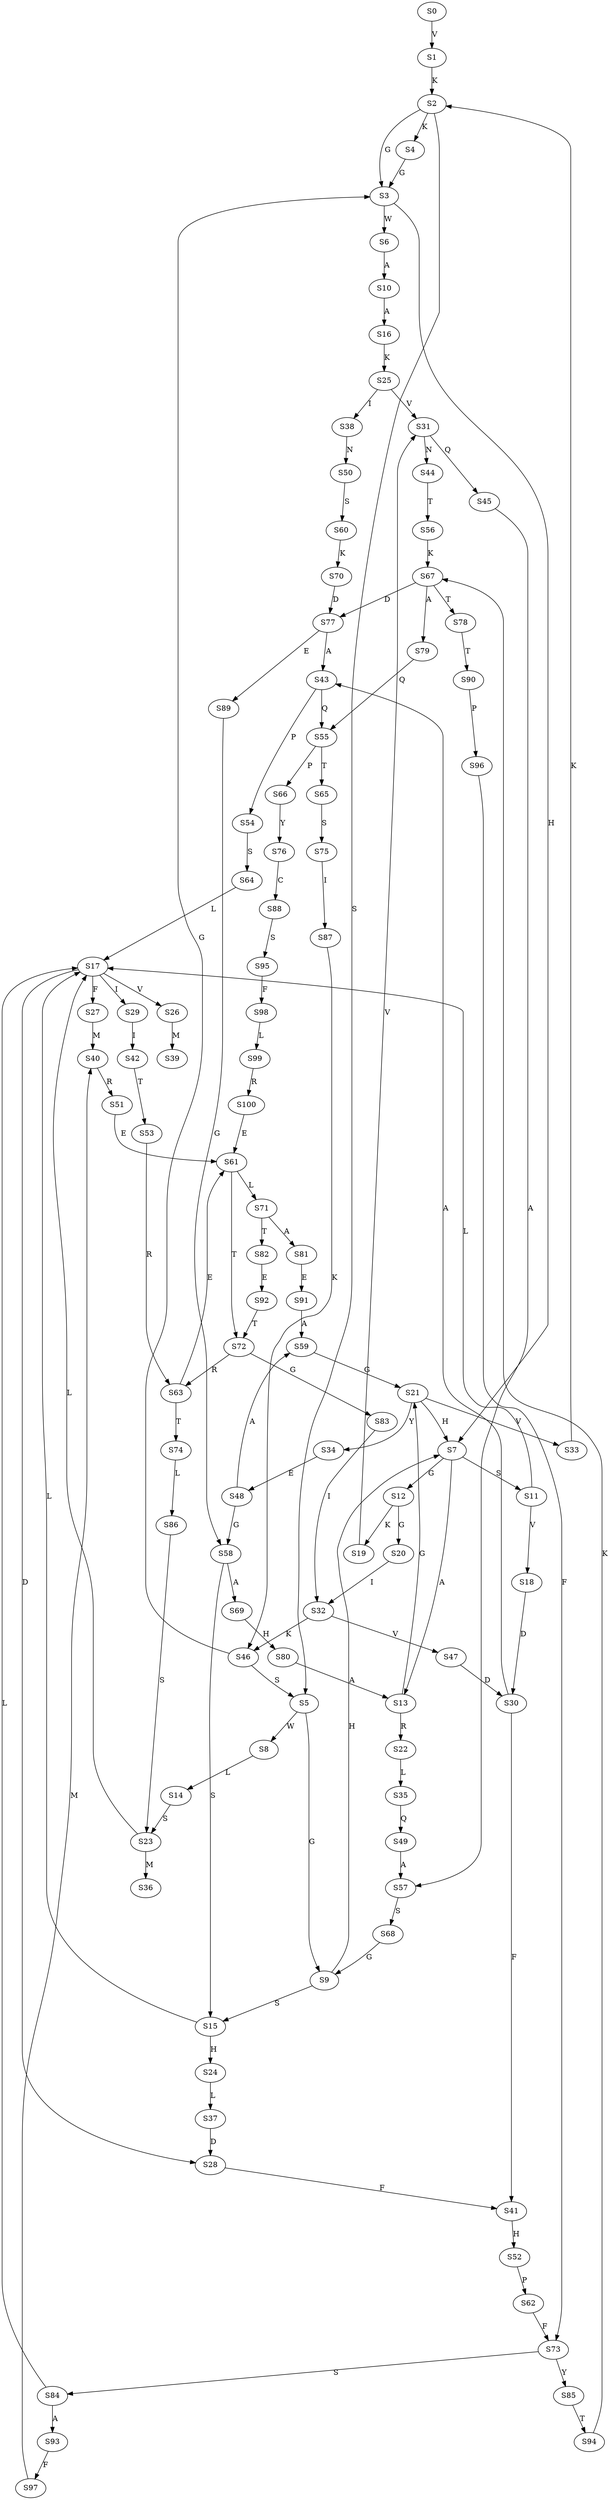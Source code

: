 strict digraph  {
	S0 -> S1 [ label = V ];
	S1 -> S2 [ label = K ];
	S2 -> S3 [ label = G ];
	S2 -> S4 [ label = K ];
	S2 -> S5 [ label = S ];
	S3 -> S6 [ label = W ];
	S3 -> S7 [ label = H ];
	S4 -> S3 [ label = G ];
	S5 -> S8 [ label = W ];
	S5 -> S9 [ label = G ];
	S6 -> S10 [ label = A ];
	S7 -> S11 [ label = S ];
	S7 -> S12 [ label = G ];
	S7 -> S13 [ label = A ];
	S8 -> S14 [ label = L ];
	S9 -> S7 [ label = H ];
	S9 -> S15 [ label = S ];
	S10 -> S16 [ label = A ];
	S11 -> S17 [ label = L ];
	S11 -> S18 [ label = V ];
	S12 -> S19 [ label = K ];
	S12 -> S20 [ label = G ];
	S13 -> S21 [ label = G ];
	S13 -> S22 [ label = R ];
	S14 -> S23 [ label = S ];
	S15 -> S17 [ label = L ];
	S15 -> S24 [ label = H ];
	S16 -> S25 [ label = K ];
	S17 -> S26 [ label = V ];
	S17 -> S27 [ label = F ];
	S17 -> S28 [ label = D ];
	S17 -> S29 [ label = I ];
	S18 -> S30 [ label = D ];
	S19 -> S31 [ label = V ];
	S20 -> S32 [ label = I ];
	S21 -> S33 [ label = V ];
	S21 -> S34 [ label = Y ];
	S21 -> S7 [ label = H ];
	S22 -> S35 [ label = L ];
	S23 -> S36 [ label = M ];
	S23 -> S17 [ label = L ];
	S24 -> S37 [ label = L ];
	S25 -> S31 [ label = V ];
	S25 -> S38 [ label = I ];
	S26 -> S39 [ label = M ];
	S27 -> S40 [ label = M ];
	S28 -> S41 [ label = F ];
	S29 -> S42 [ label = I ];
	S30 -> S41 [ label = F ];
	S30 -> S43 [ label = A ];
	S31 -> S44 [ label = N ];
	S31 -> S45 [ label = Q ];
	S32 -> S46 [ label = K ];
	S32 -> S47 [ label = V ];
	S33 -> S2 [ label = K ];
	S34 -> S48 [ label = E ];
	S35 -> S49 [ label = Q ];
	S37 -> S28 [ label = D ];
	S38 -> S50 [ label = N ];
	S40 -> S51 [ label = R ];
	S41 -> S52 [ label = H ];
	S42 -> S53 [ label = T ];
	S43 -> S54 [ label = P ];
	S43 -> S55 [ label = Q ];
	S44 -> S56 [ label = T ];
	S45 -> S57 [ label = A ];
	S46 -> S3 [ label = G ];
	S46 -> S5 [ label = S ];
	S47 -> S30 [ label = D ];
	S48 -> S58 [ label = G ];
	S48 -> S59 [ label = A ];
	S49 -> S57 [ label = A ];
	S50 -> S60 [ label = S ];
	S51 -> S61 [ label = E ];
	S52 -> S62 [ label = P ];
	S53 -> S63 [ label = R ];
	S54 -> S64 [ label = S ];
	S55 -> S65 [ label = T ];
	S55 -> S66 [ label = P ];
	S56 -> S67 [ label = K ];
	S57 -> S68 [ label = S ];
	S58 -> S69 [ label = A ];
	S58 -> S15 [ label = S ];
	S59 -> S21 [ label = G ];
	S60 -> S70 [ label = K ];
	S61 -> S71 [ label = L ];
	S61 -> S72 [ label = T ];
	S62 -> S73 [ label = F ];
	S63 -> S74 [ label = T ];
	S63 -> S61 [ label = E ];
	S64 -> S17 [ label = L ];
	S65 -> S75 [ label = S ];
	S66 -> S76 [ label = Y ];
	S67 -> S77 [ label = D ];
	S67 -> S78 [ label = T ];
	S67 -> S79 [ label = A ];
	S68 -> S9 [ label = G ];
	S69 -> S80 [ label = H ];
	S70 -> S77 [ label = D ];
	S71 -> S81 [ label = A ];
	S71 -> S82 [ label = T ];
	S72 -> S63 [ label = R ];
	S72 -> S83 [ label = G ];
	S73 -> S84 [ label = S ];
	S73 -> S85 [ label = Y ];
	S74 -> S86 [ label = L ];
	S75 -> S87 [ label = I ];
	S76 -> S88 [ label = C ];
	S77 -> S43 [ label = A ];
	S77 -> S89 [ label = E ];
	S78 -> S90 [ label = T ];
	S79 -> S55 [ label = Q ];
	S80 -> S13 [ label = A ];
	S81 -> S91 [ label = E ];
	S82 -> S92 [ label = E ];
	S83 -> S32 [ label = I ];
	S84 -> S17 [ label = L ];
	S84 -> S93 [ label = A ];
	S85 -> S94 [ label = T ];
	S86 -> S23 [ label = S ];
	S87 -> S46 [ label = K ];
	S88 -> S95 [ label = S ];
	S89 -> S58 [ label = G ];
	S90 -> S96 [ label = P ];
	S91 -> S59 [ label = A ];
	S92 -> S72 [ label = T ];
	S93 -> S97 [ label = F ];
	S94 -> S67 [ label = K ];
	S95 -> S98 [ label = F ];
	S96 -> S73 [ label = F ];
	S97 -> S40 [ label = M ];
	S98 -> S99 [ label = L ];
	S99 -> S100 [ label = R ];
	S100 -> S61 [ label = E ];
}
